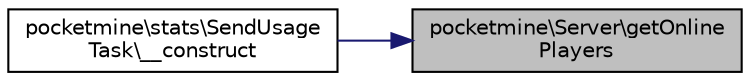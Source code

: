 digraph "pocketmine\Server\getOnlinePlayers"
{
 // INTERACTIVE_SVG=YES
 // LATEX_PDF_SIZE
  edge [fontname="Helvetica",fontsize="10",labelfontname="Helvetica",labelfontsize="10"];
  node [fontname="Helvetica",fontsize="10",shape=record];
  rankdir="RL";
  Node1 [label="pocketmine\\Server\\getOnline\lPlayers",height=0.2,width=0.4,color="black", fillcolor="grey75", style="filled", fontcolor="black",tooltip=" "];
  Node1 -> Node2 [dir="back",color="midnightblue",fontsize="10",style="solid",fontname="Helvetica"];
  Node2 [label="pocketmine\\stats\\SendUsage\lTask\\__construct",height=0.2,width=0.4,color="black", fillcolor="white", style="filled",URL="$df/d2c/classpocketmine_1_1stats_1_1_send_usage_task.html#ad947e698302d120097b81c11169dfdb3",tooltip=" "];
}
